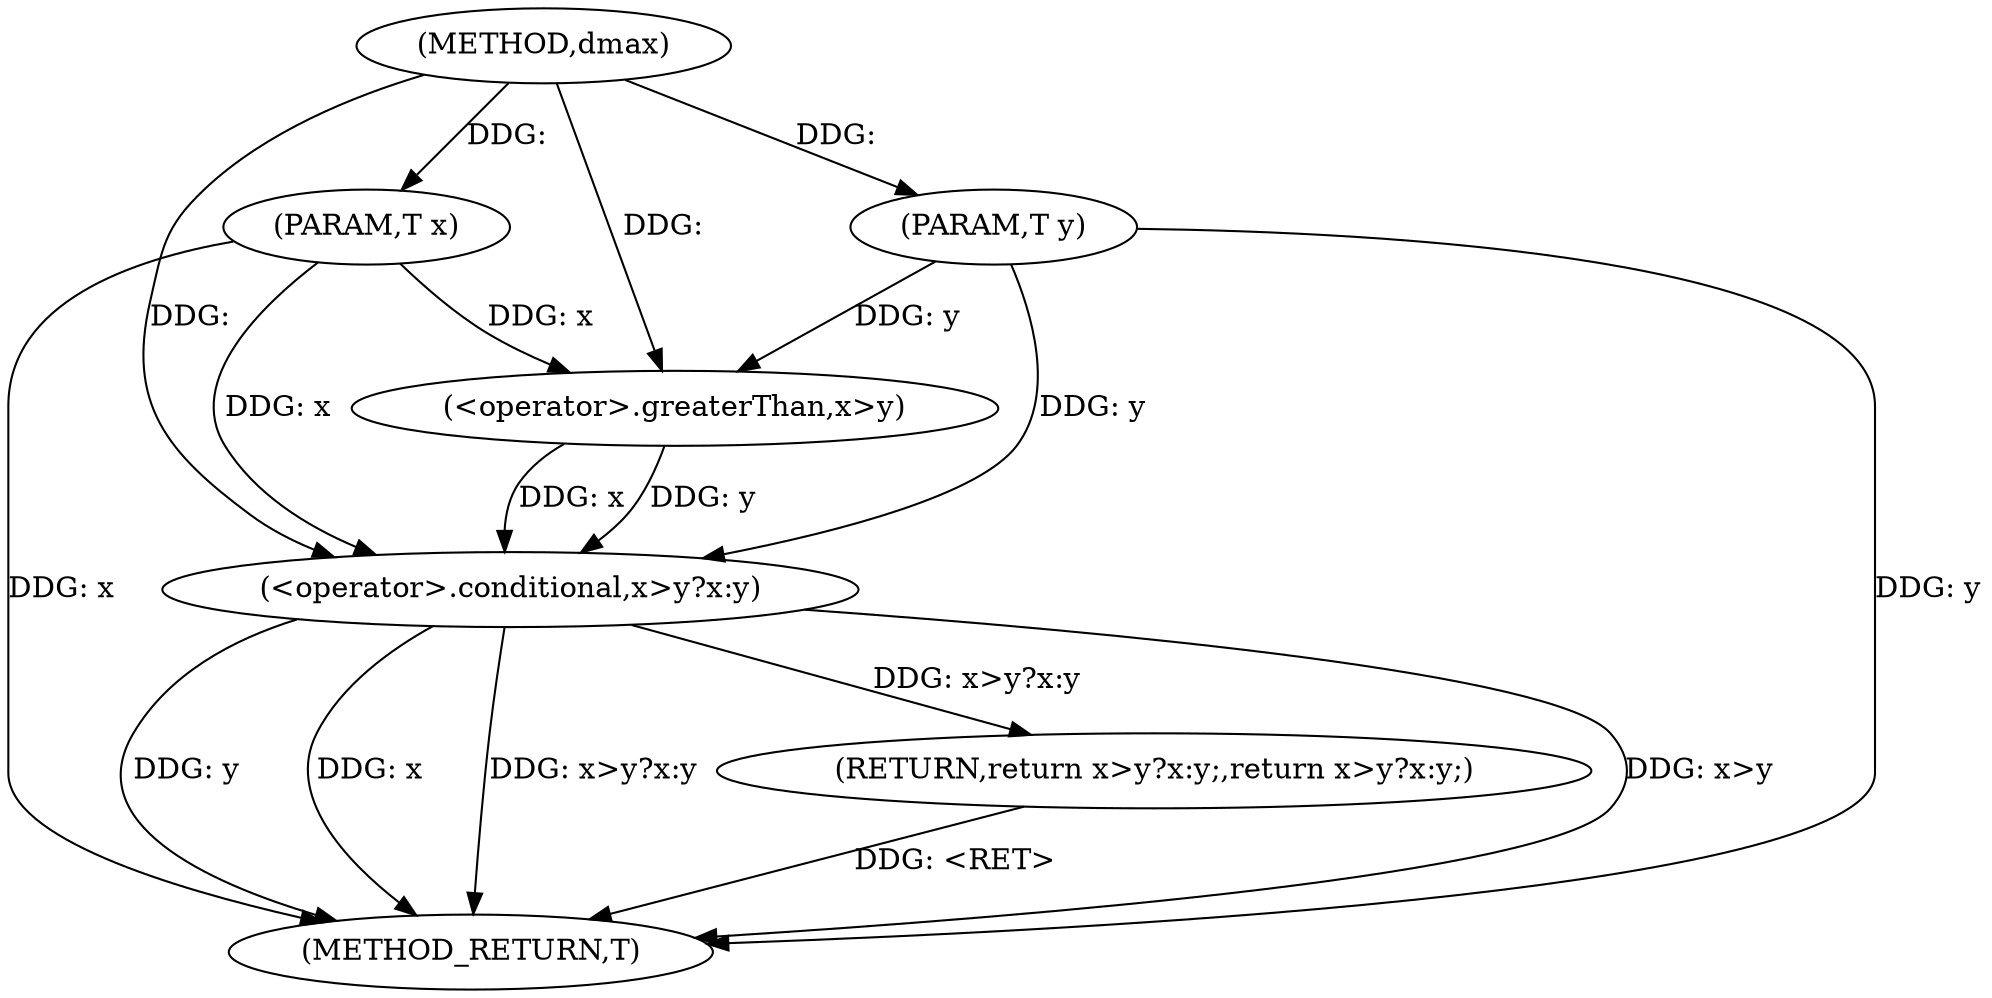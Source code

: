 digraph "dmax" {  
"1000103" [label = "(METHOD,dmax)" ]
"1000114" [label = "(METHOD_RETURN,T)" ]
"1000104" [label = "(PARAM,T x)" ]
"1000105" [label = "(PARAM,T y)" ]
"1000107" [label = "(RETURN,return x>y?x:y;,return x>y?x:y;)" ]
"1000108" [label = "(<operator>.conditional,x>y?x:y)" ]
"1000109" [label = "(<operator>.greaterThan,x>y)" ]
  "1000104" -> "1000114"  [ label = "DDG: x"] 
  "1000105" -> "1000114"  [ label = "DDG: y"] 
  "1000108" -> "1000114"  [ label = "DDG: x>y"] 
  "1000108" -> "1000114"  [ label = "DDG: y"] 
  "1000108" -> "1000114"  [ label = "DDG: x"] 
  "1000108" -> "1000114"  [ label = "DDG: x>y?x:y"] 
  "1000107" -> "1000114"  [ label = "DDG: <RET>"] 
  "1000103" -> "1000104"  [ label = "DDG: "] 
  "1000103" -> "1000105"  [ label = "DDG: "] 
  "1000108" -> "1000107"  [ label = "DDG: x>y?x:y"] 
  "1000109" -> "1000108"  [ label = "DDG: x"] 
  "1000104" -> "1000108"  [ label = "DDG: x"] 
  "1000103" -> "1000108"  [ label = "DDG: "] 
  "1000109" -> "1000108"  [ label = "DDG: y"] 
  "1000105" -> "1000108"  [ label = "DDG: y"] 
  "1000104" -> "1000109"  [ label = "DDG: x"] 
  "1000103" -> "1000109"  [ label = "DDG: "] 
  "1000105" -> "1000109"  [ label = "DDG: y"] 
}
